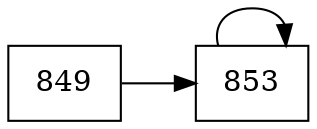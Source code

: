 digraph grafico{
rankdir=LR
node[shape=box]
concentrate=true
compound=true;
nodo849[label ="849"];
nodo849->nodo853
nodo853[label ="853"];
nodo853->nodo853
nodo853[label ="853"];
}
